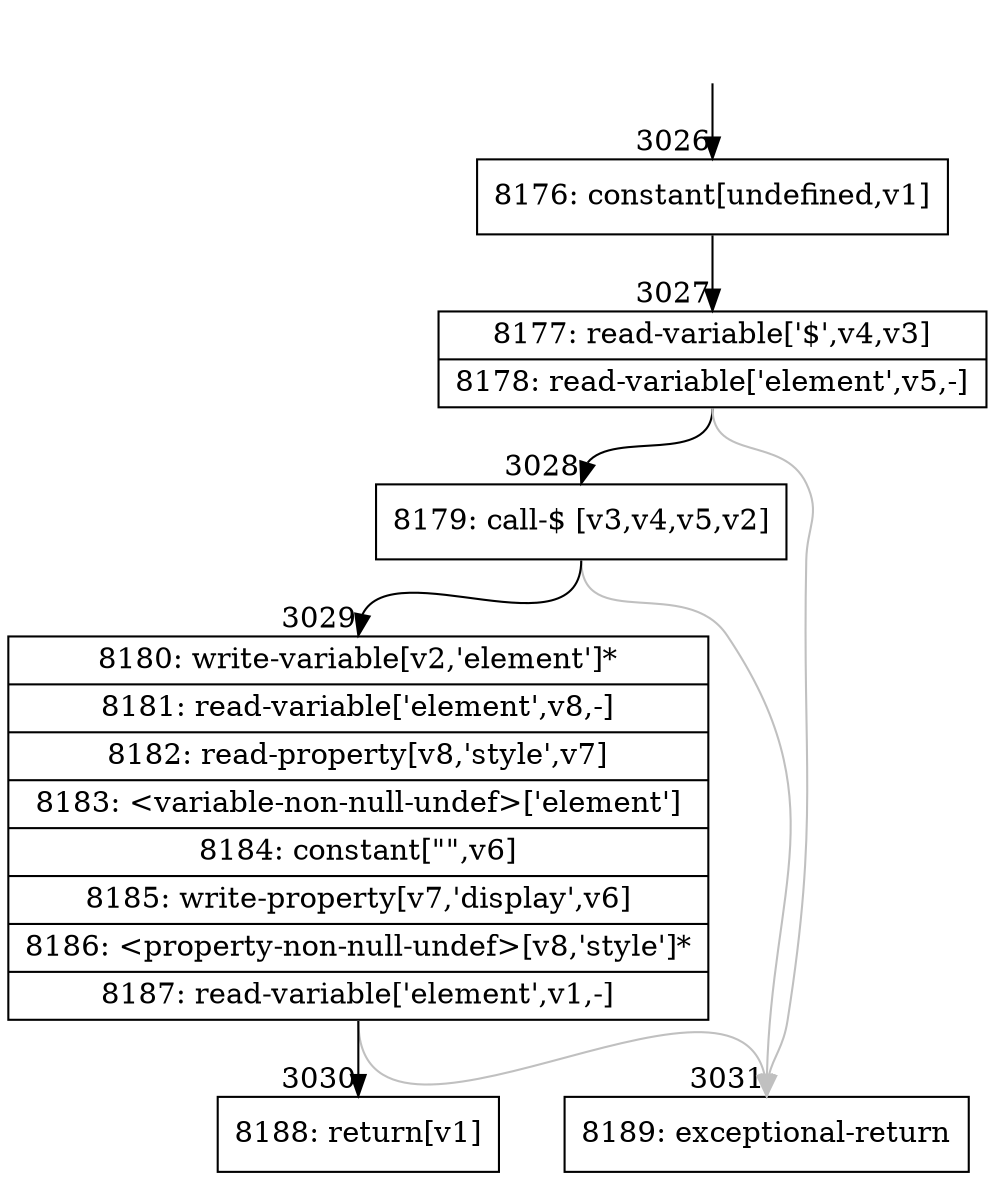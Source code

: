 digraph {
rankdir="TD"
BB_entry268[shape=none,label=""];
BB_entry268 -> BB3026 [tailport=s, headport=n, headlabel="    3026"]
BB3026 [shape=record label="{8176: constant[undefined,v1]}" ] 
BB3026 -> BB3027 [tailport=s, headport=n, headlabel="      3027"]
BB3027 [shape=record label="{8177: read-variable['$',v4,v3]|8178: read-variable['element',v5,-]}" ] 
BB3027 -> BB3028 [tailport=s, headport=n, headlabel="      3028"]
BB3027 -> BB3031 [tailport=s, headport=n, color=gray, headlabel="      3031"]
BB3028 [shape=record label="{8179: call-$ [v3,v4,v5,v2]}" ] 
BB3028 -> BB3029 [tailport=s, headport=n, headlabel="      3029"]
BB3028 -> BB3031 [tailport=s, headport=n, color=gray]
BB3029 [shape=record label="{8180: write-variable[v2,'element']*|8181: read-variable['element',v8,-]|8182: read-property[v8,'style',v7]|8183: \<variable-non-null-undef\>['element']|8184: constant[\"\",v6]|8185: write-property[v7,'display',v6]|8186: \<property-non-null-undef\>[v8,'style']*|8187: read-variable['element',v1,-]}" ] 
BB3029 -> BB3030 [tailport=s, headport=n, headlabel="      3030"]
BB3029 -> BB3031 [tailport=s, headport=n, color=gray]
BB3030 [shape=record label="{8188: return[v1]}" ] 
BB3031 [shape=record label="{8189: exceptional-return}" ] 
//#$~ 2170
}
